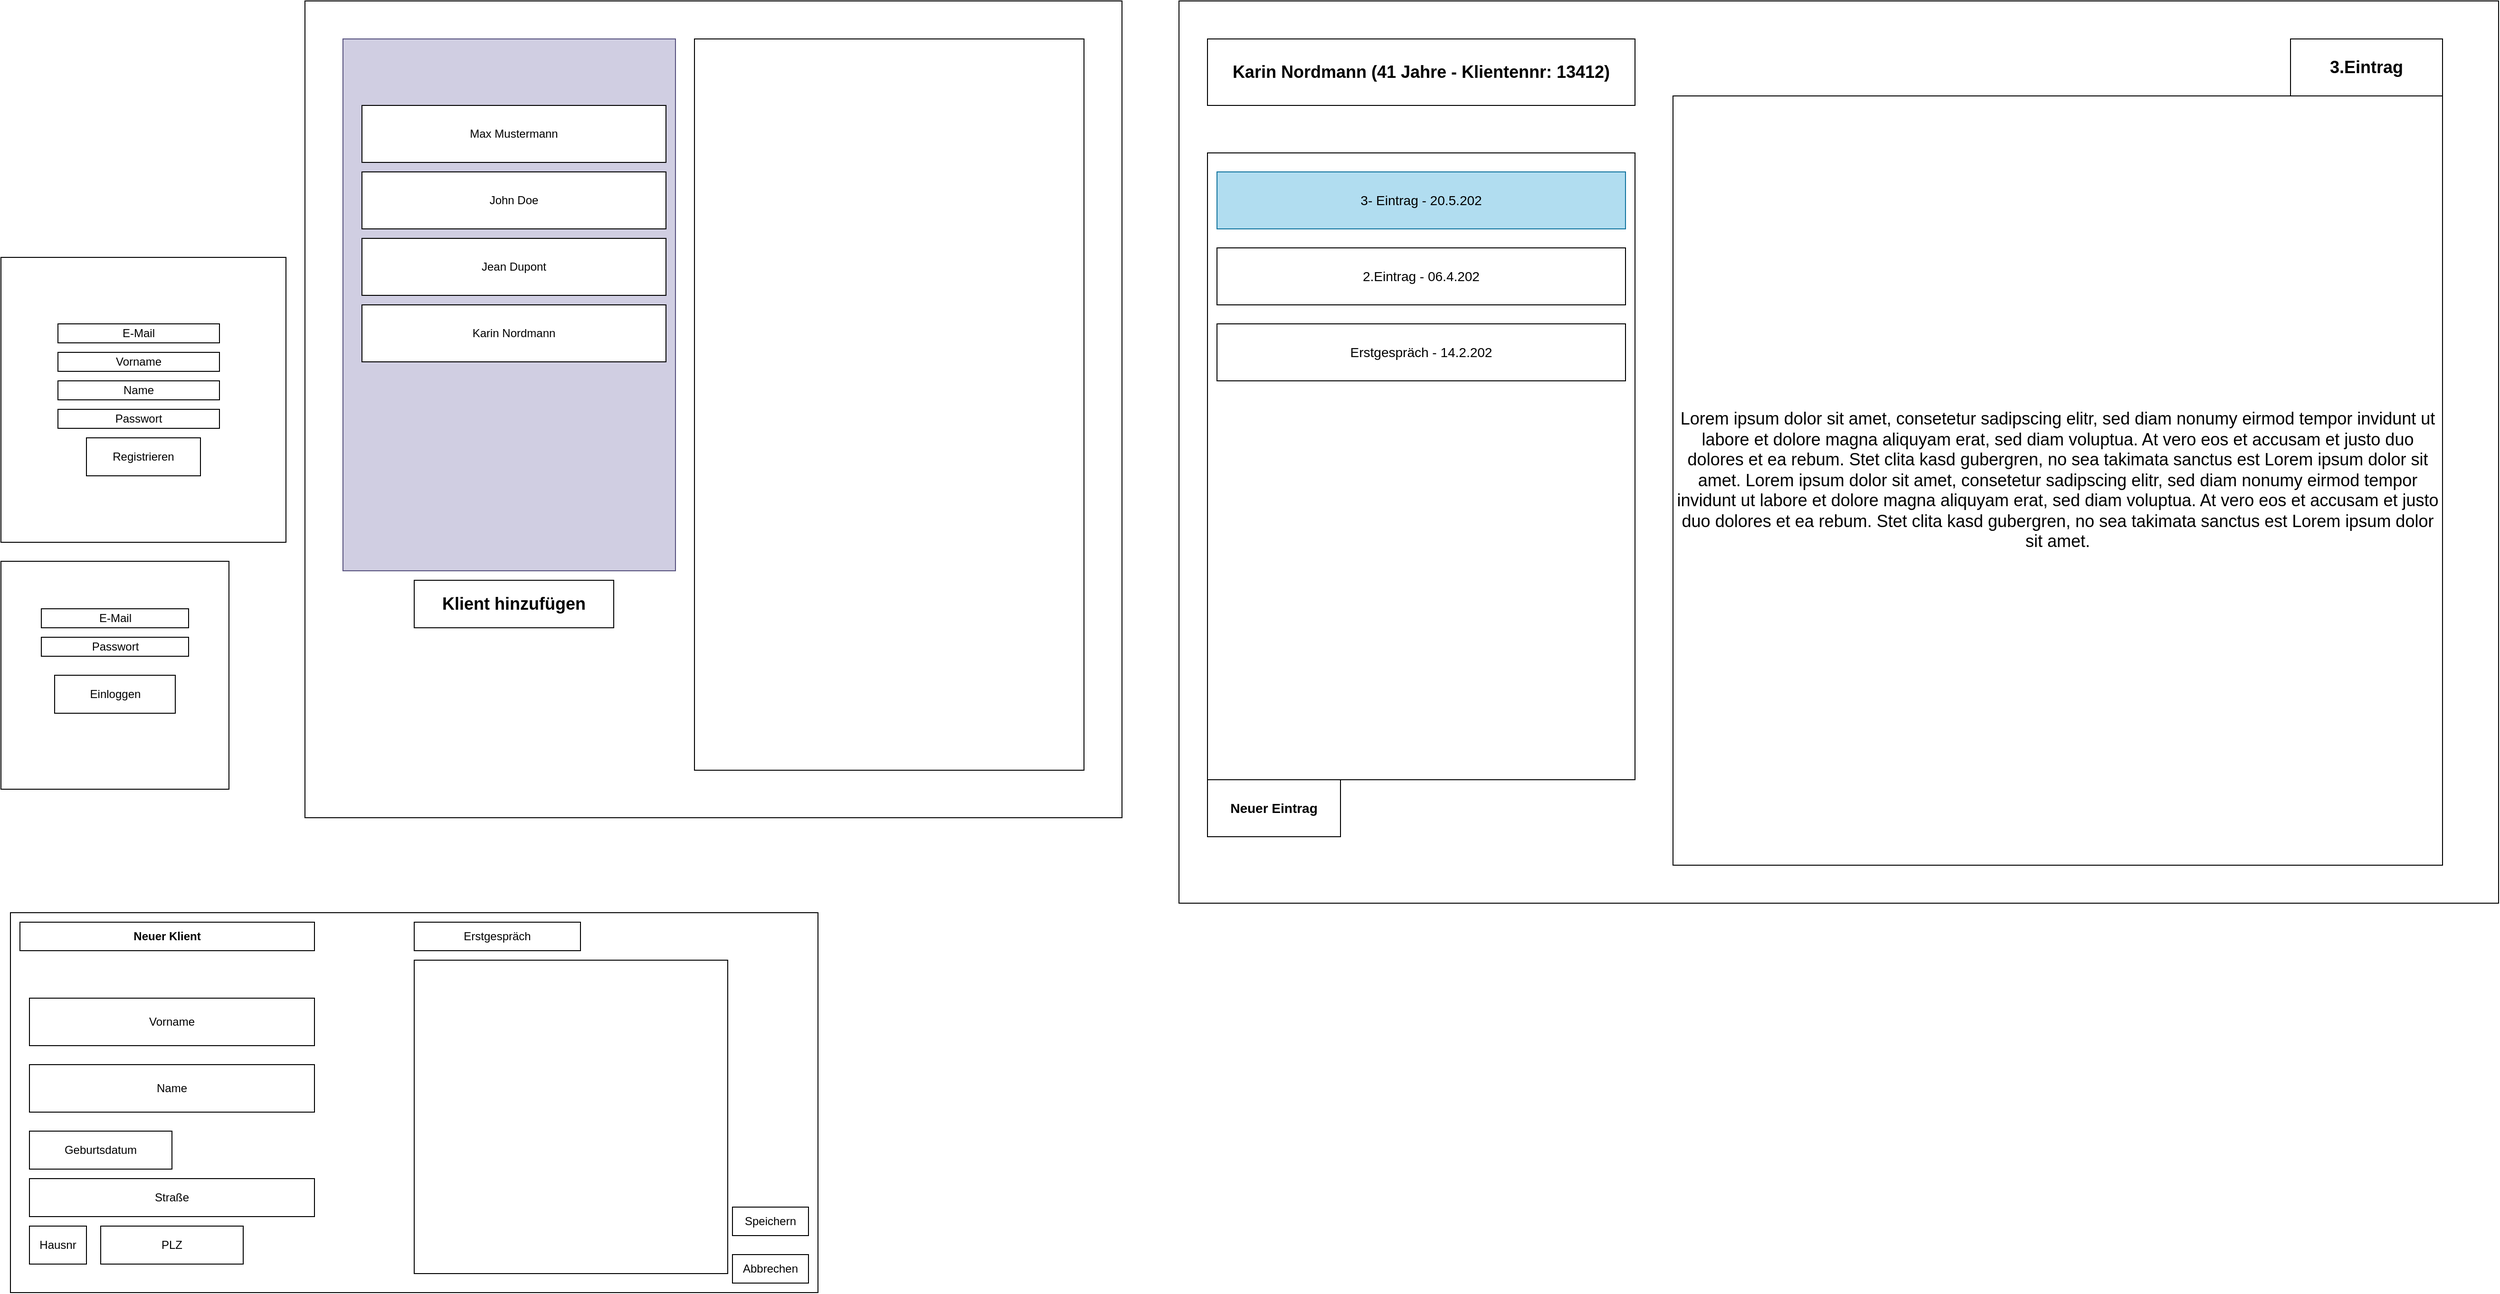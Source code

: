<mxfile version="14.2.6" type="device"><diagram id="vEHNmhJkSKzzmdiIKMhn" name="Page-1"><mxGraphModel dx="1733" dy="1561" grid="1" gridSize="10" guides="1" tooltips="1" connect="1" arrows="1" fold="1" page="1" pageScale="1" pageWidth="827" pageHeight="1169" math="0" shadow="0"><root><mxCell id="0"/><mxCell id="1" parent="0"/><mxCell id="z5Uc0HTK_2_S-dyis8tM-2" value="" style="whiteSpace=wrap;html=1;aspect=fixed;" vertex="1" parent="1"><mxGeometry x="510" y="100" width="860" height="860" as="geometry"/></mxCell><mxCell id="z5Uc0HTK_2_S-dyis8tM-22" value="" style="rounded=0;whiteSpace=wrap;html=1;fillColor=#d0cee2;strokeColor=#56517e;" vertex="1" parent="1"><mxGeometry x="550" y="140" width="350" height="560" as="geometry"/></mxCell><mxCell id="z5Uc0HTK_2_S-dyis8tM-1" value="" style="whiteSpace=wrap;html=1;aspect=fixed;" vertex="1" parent="1"><mxGeometry x="190" y="370" width="300" height="300" as="geometry"/></mxCell><mxCell id="z5Uc0HTK_2_S-dyis8tM-3" value="E-Mail" style="rounded=0;whiteSpace=wrap;html=1;" vertex="1" parent="1"><mxGeometry x="250" y="440" width="170" height="20" as="geometry"/></mxCell><mxCell id="z5Uc0HTK_2_S-dyis8tM-4" value="Name" style="rounded=0;whiteSpace=wrap;html=1;" vertex="1" parent="1"><mxGeometry x="250" y="500" width="170" height="20" as="geometry"/></mxCell><mxCell id="z5Uc0HTK_2_S-dyis8tM-5" value="Passwort" style="rounded=0;whiteSpace=wrap;html=1;" vertex="1" parent="1"><mxGeometry x="250" y="530" width="170" height="20" as="geometry"/></mxCell><mxCell id="z5Uc0HTK_2_S-dyis8tM-6" value="Registrieren" style="rounded=0;whiteSpace=wrap;html=1;" vertex="1" parent="1"><mxGeometry x="280" y="560" width="120" height="40" as="geometry"/></mxCell><mxCell id="z5Uc0HTK_2_S-dyis8tM-7" value="" style="rounded=0;whiteSpace=wrap;html=1;" vertex="1" parent="1"><mxGeometry x="190" y="690" width="240" height="240" as="geometry"/></mxCell><mxCell id="z5Uc0HTK_2_S-dyis8tM-8" value="Vorname" style="rounded=0;whiteSpace=wrap;html=1;" vertex="1" parent="1"><mxGeometry x="250" y="470" width="170" height="20" as="geometry"/></mxCell><mxCell id="z5Uc0HTK_2_S-dyis8tM-10" value="E-Mail" style="rounded=0;whiteSpace=wrap;html=1;" vertex="1" parent="1"><mxGeometry x="232.5" y="740" width="155" height="20" as="geometry"/></mxCell><mxCell id="z5Uc0HTK_2_S-dyis8tM-11" value="Passwort" style="rounded=0;whiteSpace=wrap;html=1;" vertex="1" parent="1"><mxGeometry x="232.5" y="770" width="155" height="20" as="geometry"/></mxCell><mxCell id="z5Uc0HTK_2_S-dyis8tM-12" value="Einloggen" style="rounded=0;whiteSpace=wrap;html=1;" vertex="1" parent="1"><mxGeometry x="246.5" y="810" width="127" height="40" as="geometry"/></mxCell><mxCell id="z5Uc0HTK_2_S-dyis8tM-13" value="&lt;b&gt;&lt;font style=&quot;font-size: 18px&quot;&gt;Klient&amp;nbsp;hinzufügen&lt;/font&gt;&lt;/b&gt;" style="rounded=0;whiteSpace=wrap;html=1;" vertex="1" parent="1"><mxGeometry x="625" y="710" width="210" height="50" as="geometry"/></mxCell><mxCell id="z5Uc0HTK_2_S-dyis8tM-14" value="Max Mustermann" style="rounded=0;whiteSpace=wrap;html=1;" vertex="1" parent="1"><mxGeometry x="570" y="210" width="320" height="60" as="geometry"/></mxCell><mxCell id="z5Uc0HTK_2_S-dyis8tM-15" value="John Doe" style="rounded=0;whiteSpace=wrap;html=1;" vertex="1" parent="1"><mxGeometry x="570" y="280" width="320" height="60" as="geometry"/></mxCell><mxCell id="z5Uc0HTK_2_S-dyis8tM-16" value="Jean Dupont" style="rounded=0;whiteSpace=wrap;html=1;" vertex="1" parent="1"><mxGeometry x="570" y="350" width="320" height="60" as="geometry"/></mxCell><mxCell id="z5Uc0HTK_2_S-dyis8tM-17" value="Karin Nordmann" style="rounded=0;whiteSpace=wrap;html=1;" vertex="1" parent="1"><mxGeometry x="570" y="420" width="320" height="60" as="geometry"/></mxCell><mxCell id="z5Uc0HTK_2_S-dyis8tM-23" value="" style="rounded=0;whiteSpace=wrap;html=1;" vertex="1" parent="1"><mxGeometry x="920" y="140" width="410" height="770" as="geometry"/></mxCell><mxCell id="z5Uc0HTK_2_S-dyis8tM-24" value="" style="rounded=0;whiteSpace=wrap;html=1;" vertex="1" parent="1"><mxGeometry x="200" y="1060" width="850" height="400" as="geometry"/></mxCell><mxCell id="z5Uc0HTK_2_S-dyis8tM-28" value="Vorname" style="rounded=0;whiteSpace=wrap;html=1;" vertex="1" parent="1"><mxGeometry x="220" y="1150" width="300" height="50" as="geometry"/></mxCell><mxCell id="z5Uc0HTK_2_S-dyis8tM-29" value="Name" style="rounded=0;whiteSpace=wrap;html=1;" vertex="1" parent="1"><mxGeometry x="220" y="1220" width="300" height="50" as="geometry"/></mxCell><mxCell id="z5Uc0HTK_2_S-dyis8tM-30" value="Geburtsdatum" style="rounded=0;whiteSpace=wrap;html=1;" vertex="1" parent="1"><mxGeometry x="220" y="1290" width="150" height="40" as="geometry"/></mxCell><mxCell id="z5Uc0HTK_2_S-dyis8tM-31" value="Straße" style="rounded=0;whiteSpace=wrap;html=1;" vertex="1" parent="1"><mxGeometry x="220" y="1340" width="300" height="40" as="geometry"/></mxCell><mxCell id="z5Uc0HTK_2_S-dyis8tM-32" value="Hausnr" style="rounded=0;whiteSpace=wrap;html=1;" vertex="1" parent="1"><mxGeometry x="220" y="1390" width="60" height="40" as="geometry"/></mxCell><mxCell id="z5Uc0HTK_2_S-dyis8tM-33" value="PLZ" style="rounded=0;whiteSpace=wrap;html=1;" vertex="1" parent="1"><mxGeometry x="295" y="1390" width="150" height="40" as="geometry"/></mxCell><mxCell id="z5Uc0HTK_2_S-dyis8tM-34" value="" style="whiteSpace=wrap;html=1;aspect=fixed;" vertex="1" parent="1"><mxGeometry x="625" y="1110" width="330" height="330" as="geometry"/></mxCell><mxCell id="z5Uc0HTK_2_S-dyis8tM-35" value="Erstgespräch" style="rounded=0;whiteSpace=wrap;html=1;" vertex="1" parent="1"><mxGeometry x="625" y="1070" width="175" height="30" as="geometry"/></mxCell><mxCell id="z5Uc0HTK_2_S-dyis8tM-36" value="&lt;b&gt;Neuer Klient&lt;/b&gt;" style="rounded=0;whiteSpace=wrap;html=1;" vertex="1" parent="1"><mxGeometry x="210" y="1070" width="310" height="30" as="geometry"/></mxCell><mxCell id="z5Uc0HTK_2_S-dyis8tM-37" value="Speichern" style="rounded=0;whiteSpace=wrap;html=1;" vertex="1" parent="1"><mxGeometry x="960" y="1370" width="80" height="30" as="geometry"/></mxCell><mxCell id="z5Uc0HTK_2_S-dyis8tM-38" value="Abbrechen" style="rounded=0;whiteSpace=wrap;html=1;" vertex="1" parent="1"><mxGeometry x="960" y="1420" width="80" height="30" as="geometry"/></mxCell><mxCell id="z5Uc0HTK_2_S-dyis8tM-39" value="" style="rounded=0;whiteSpace=wrap;html=1;" vertex="1" parent="1"><mxGeometry x="1430" y="100" width="1389" height="950" as="geometry"/></mxCell><mxCell id="z5Uc0HTK_2_S-dyis8tM-40" value="&lt;b&gt;&lt;font style=&quot;font-size: 18px&quot;&gt;Karin Nordmann (41 Jahre - Klientennr: 13412)&lt;/font&gt;&lt;/b&gt;" style="rounded=0;whiteSpace=wrap;html=1;" vertex="1" parent="1"><mxGeometry x="1460" y="140" width="450" height="70" as="geometry"/></mxCell><mxCell id="z5Uc0HTK_2_S-dyis8tM-41" value="" style="rounded=0;whiteSpace=wrap;html=1;" vertex="1" parent="1"><mxGeometry x="1460" y="260" width="450" height="660" as="geometry"/></mxCell><mxCell id="z5Uc0HTK_2_S-dyis8tM-42" value="&lt;font style=&quot;font-size: 14px&quot;&gt;3- Eintrag - 20.5.202&lt;/font&gt;" style="rounded=0;whiteSpace=wrap;html=1;fillColor=#b1ddf0;strokeColor=#10739e;" vertex="1" parent="1"><mxGeometry x="1470" y="280" width="430" height="60" as="geometry"/></mxCell><mxCell id="z5Uc0HTK_2_S-dyis8tM-43" value="&lt;font style=&quot;font-size: 14px&quot;&gt;2.Eintrag - 06.4.202&lt;/font&gt;" style="rounded=0;whiteSpace=wrap;html=1;" vertex="1" parent="1"><mxGeometry x="1470" y="360" width="430" height="60" as="geometry"/></mxCell><mxCell id="z5Uc0HTK_2_S-dyis8tM-44" value="&lt;font style=&quot;font-size: 14px&quot;&gt;Erstgespräch - 14.2.202&lt;/font&gt;" style="rounded=0;whiteSpace=wrap;html=1;" vertex="1" parent="1"><mxGeometry x="1470" y="440" width="430" height="60" as="geometry"/></mxCell><mxCell id="z5Uc0HTK_2_S-dyis8tM-45" value="&lt;font style=&quot;font-size: 14px&quot;&gt;&lt;b&gt;Neuer Eintrag&lt;/b&gt;&lt;/font&gt;" style="rounded=0;whiteSpace=wrap;html=1;" vertex="1" parent="1"><mxGeometry x="1460" y="920" width="140" height="60" as="geometry"/></mxCell><mxCell id="z5Uc0HTK_2_S-dyis8tM-46" value="&lt;font style=&quot;font-size: 18px&quot;&gt;Lorem ipsum dolor sit amet, consetetur sadipscing elitr, sed diam nonumy eirmod tempor invidunt ut labore et dolore magna aliquyam erat, sed diam voluptua. At vero eos et accusam et justo duo dolores et ea rebum. Stet clita kasd gubergren, no sea takimata sanctus est Lorem ipsum dolor sit amet. Lorem ipsum dolor sit amet, consetetur sadipscing elitr, sed diam nonumy eirmod tempor invidunt ut labore et dolore magna aliquyam erat, sed diam voluptua. At vero eos et accusam et justo duo dolores et ea rebum. Stet clita kasd gubergren, no sea takimata sanctus est Lorem ipsum dolor sit amet.&lt;/font&gt;" style="whiteSpace=wrap;html=1;aspect=fixed;" vertex="1" parent="1"><mxGeometry x="1950" y="200" width="810" height="810" as="geometry"/></mxCell><mxCell id="z5Uc0HTK_2_S-dyis8tM-47" value="&lt;font style=&quot;font-size: 18px&quot;&gt;&lt;b&gt;3.Eintrag&lt;/b&gt;&lt;/font&gt;" style="rounded=0;whiteSpace=wrap;html=1;" vertex="1" parent="1"><mxGeometry x="2600" y="140" width="160" height="60" as="geometry"/></mxCell></root></mxGraphModel></diagram></mxfile>